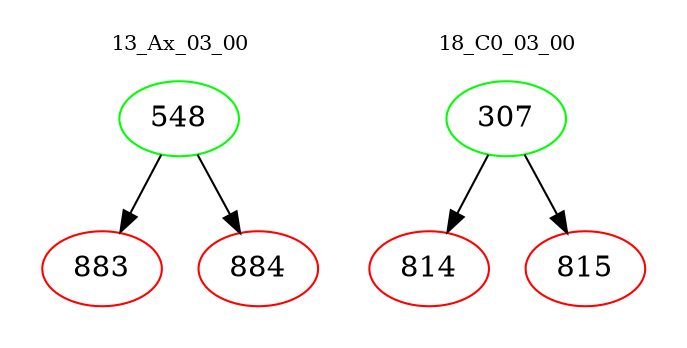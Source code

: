 digraph{
subgraph cluster_0 {
color = white
label = "13_Ax_03_00";
fontsize=10;
T0_548 [label="548", color="green"]
T0_548 -> T0_883 [color="black"]
T0_883 [label="883", color="red"]
T0_548 -> T0_884 [color="black"]
T0_884 [label="884", color="red"]
}
subgraph cluster_1 {
color = white
label = "18_C0_03_00";
fontsize=10;
T1_307 [label="307", color="green"]
T1_307 -> T1_814 [color="black"]
T1_814 [label="814", color="red"]
T1_307 -> T1_815 [color="black"]
T1_815 [label="815", color="red"]
}
}
